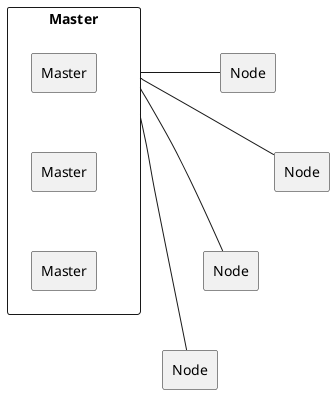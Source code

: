 @startuml

'skinparam linetype ortho
'!include <tupadr3/common>
!include <tupadr3/govicons/user>

rectangle "Master" as mastergroup {
rectangle "Master" as master1 {
}


rectangle "Master" as master2 {
}

rectangle "Master" as master3 {
}

}
rectangle "Node" as node1 {
}

rectangle "Node" as node2 {
}

rectangle "Node" as node3 {
}

rectangle "Node" as node4 {
}

master1 -[hidden]d-> master2
master2 -[hidden]d-> master3

node1 -[hidden]d-> node2
node2 -[hidden]d-> node3
node3 -[hidden]d-> node4

mastergroup -r- node1
mastergroup -r- node2
mastergroup -r- node3
mastergroup -r- node4
'mastergroup -d- node1
'mastergroup -d- node2
'mastergroup -d- node3
'mastergroup -d- node4

'master1 -- node1
'master1 -- node2
'master1 -- node3
'master1 -- node4
'
'master2 -- node1
'master2 -- node2
'master2 -- node3
'master2 -- node4
''
'master3 -- node1
'master3 -- node2
'master3 -- node3
'master3 -- node4


@enduml
